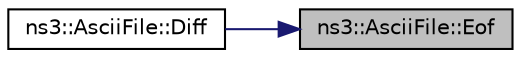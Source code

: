 digraph "ns3::AsciiFile::Eof"
{
 // LATEX_PDF_SIZE
  edge [fontname="Helvetica",fontsize="10",labelfontname="Helvetica",labelfontsize="10"];
  node [fontname="Helvetica",fontsize="10",shape=record];
  rankdir="RL";
  Node1 [label="ns3::AsciiFile::Eof",height=0.2,width=0.4,color="black", fillcolor="grey75", style="filled", fontcolor="black",tooltip=" "];
  Node1 -> Node2 [dir="back",color="midnightblue",fontsize="10",style="solid",fontname="Helvetica"];
  Node2 [label="ns3::AsciiFile::Diff",height=0.2,width=0.4,color="black", fillcolor="white", style="filled",URL="$classns3_1_1_ascii_file.html#a49e6f6ba09c38555aabddde5b2f3ffda",tooltip="Compare two ASCII files line-by-line."];
}

